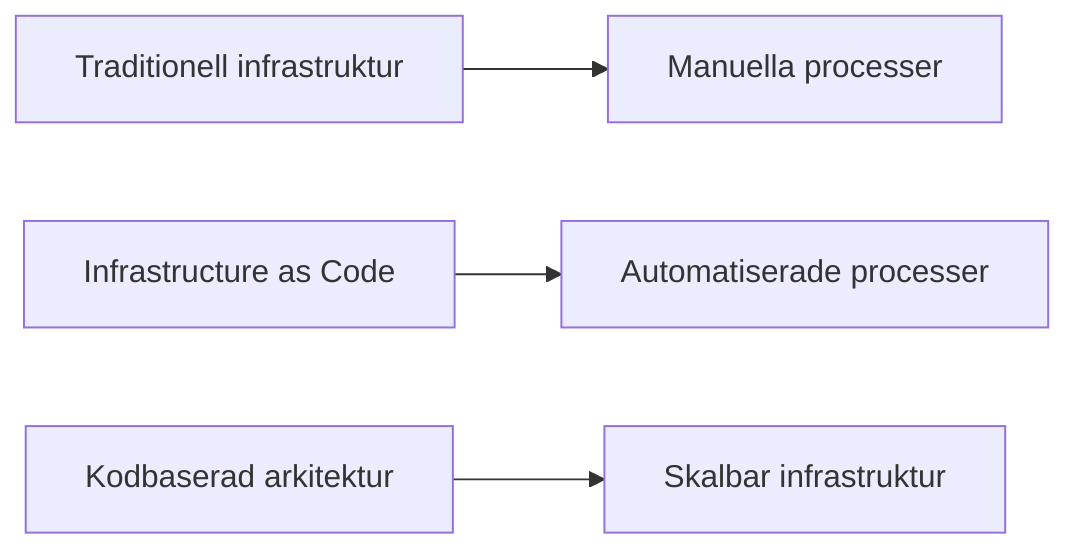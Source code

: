 graph LR
    A[Traditionell infrastruktur] --> B[Manuella processer]
    C[Infrastructure as Code] --> D[Automatiserade processer] 
    E[Kodbaserad arkitektur] --> F[Skalbar infrastruktur]